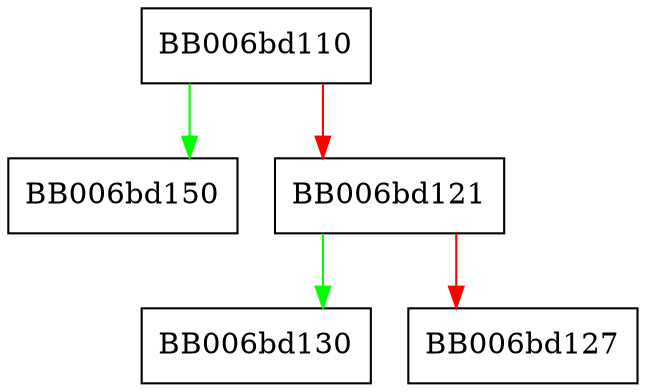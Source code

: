 digraph dsa2pvk_encode {
  node [shape="box"];
  graph [splines=ortho];
  BB006bd110 -> BB006bd150 [color="green"];
  BB006bd110 -> BB006bd121 [color="red"];
  BB006bd121 -> BB006bd130 [color="green"];
  BB006bd121 -> BB006bd127 [color="red"];
}